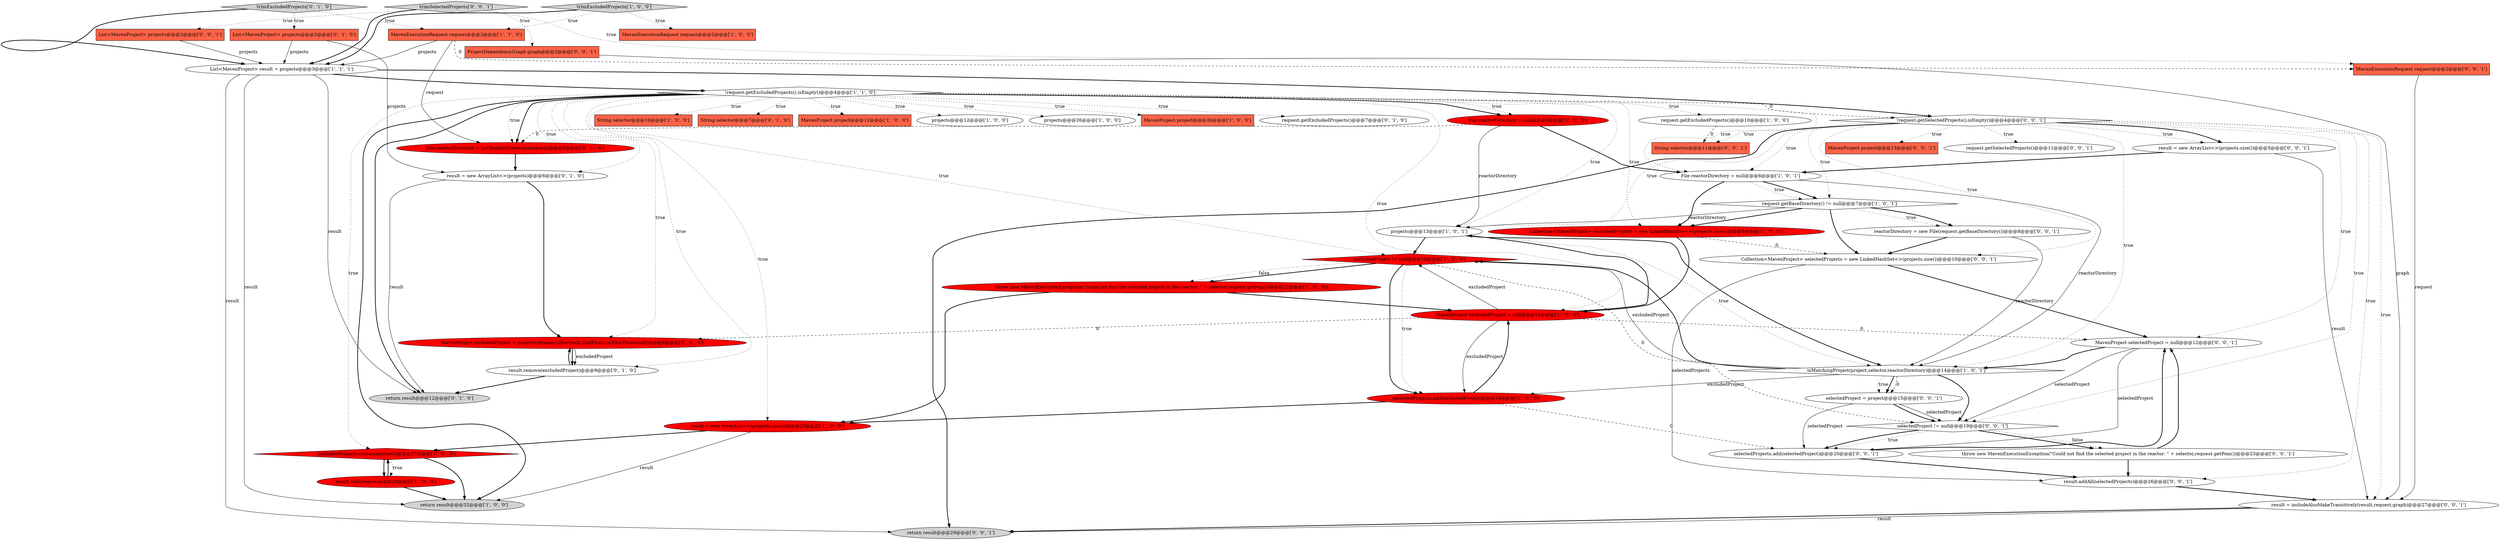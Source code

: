 digraph {
52 [style = filled, label = "return result@@@29@@@['0', '0', '1']", fillcolor = lightgray, shape = ellipse image = "AAA0AAABBB3BBB"];
19 [style = filled, label = "projects@@@13@@@['1', '0', '1']", fillcolor = white, shape = ellipse image = "AAA0AAABBB1BBB"];
15 [style = filled, label = "result = new ArrayList<>(projects.size())@@@25@@@['1', '0', '0']", fillcolor = red, shape = ellipse image = "AAA1AAABBB1BBB"];
44 [style = filled, label = "ProjectDependencyGraph graph@@@2@@@['0', '0', '1']", fillcolor = tomato, shape = box image = "AAA0AAABBB3BBB"];
27 [style = filled, label = "trimExcludedProjects['0', '1', '0']", fillcolor = lightgray, shape = diamond image = "AAA0AAABBB2BBB"];
25 [style = filled, label = "List<MavenProject> projects@@@2@@@['0', '1', '0']", fillcolor = tomato, shape = box image = "AAA0AAABBB2BBB"];
51 [style = filled, label = "Collection<MavenProject> selectedProjects = new LinkedHashSet<>(projects.size())@@@10@@@['0', '0', '1']", fillcolor = white, shape = ellipse image = "AAA0AAABBB3BBB"];
32 [style = filled, label = "result = new ArrayList<>(projects)@@@6@@@['0', '1', '0']", fillcolor = white, shape = ellipse image = "AAA0AAABBB2BBB"];
12 [style = filled, label = "throw new MavenExecutionException(\"Could not find the selected project in the reactor: \" + selector,request.getPom())@@@22@@@['1', '0', '0']", fillcolor = red, shape = ellipse image = "AAA1AAABBB1BBB"];
0 [style = filled, label = "excludedProjects.add(excludedProject)@@@19@@@['1', '0', '0']", fillcolor = red, shape = ellipse image = "AAA1AAABBB1BBB"];
42 [style = filled, label = "List<MavenProject> projects@@@2@@@['0', '0', '1']", fillcolor = tomato, shape = box image = "AAA0AAABBB3BBB"];
34 [style = filled, label = "!request.getSelectedProjects().isEmpty()@@@4@@@['0', '0', '1']", fillcolor = white, shape = diamond image = "AAA0AAABBB3BBB"];
31 [style = filled, label = "File reactorDirectory = getReactorDirectory(request)@@@5@@@['0', '1', '0']", fillcolor = red, shape = ellipse image = "AAA1AAABBB2BBB"];
21 [style = filled, label = "Collection<MavenProject> excludedProjects = new LinkedHashSet<>(projects.size())@@@9@@@['1', '0', '0']", fillcolor = red, shape = ellipse image = "AAA1AAABBB1BBB"];
49 [style = filled, label = "selectedProject = project@@@15@@@['0', '0', '1']", fillcolor = white, shape = ellipse image = "AAA0AAABBB3BBB"];
4 [style = filled, label = "String selector@@@10@@@['1', '0', '0']", fillcolor = tomato, shape = box image = "AAA0AAABBB1BBB"];
26 [style = filled, label = "String selector@@@7@@@['0', '1', '0']", fillcolor = tomato, shape = box image = "AAA0AAABBB2BBB"];
37 [style = filled, label = "throw new MavenExecutionException(\"Could not find the selected project in the reactor: \" + selector,request.getPom())@@@23@@@['0', '0', '1']", fillcolor = white, shape = ellipse image = "AAA0AAABBB3BBB"];
24 [style = filled, label = "MavenProject project@@@12@@@['1', '0', '0']", fillcolor = tomato, shape = box image = "AAA0AAABBB1BBB"];
30 [style = filled, label = "result.remove(excludedProject)@@@9@@@['0', '1', '0']", fillcolor = white, shape = ellipse image = "AAA0AAABBB2BBB"];
20 [style = filled, label = "request.getBaseDirectory() != null@@@7@@@['1', '0', '1']", fillcolor = white, shape = diamond image = "AAA0AAABBB1BBB"];
13 [style = filled, label = "MavenExecutionRequest request@@@2@@@['1', '1', '0']", fillcolor = tomato, shape = box image = "AAA0AAABBB1BBB"];
45 [style = filled, label = "result.addAll(selectedProjects)@@@26@@@['0', '0', '1']", fillcolor = white, shape = ellipse image = "AAA0AAABBB3BBB"];
18 [style = filled, label = "projects@@@12@@@['1', '0', '0']", fillcolor = white, shape = ellipse image = "AAA0AAABBB1BBB"];
43 [style = filled, label = "reactorDirectory = new File(request.getBaseDirectory())@@@8@@@['0', '0', '1']", fillcolor = white, shape = ellipse image = "AAA0AAABBB3BBB"];
47 [style = filled, label = "MavenExecutionRequest request@@@2@@@['0', '0', '1']", fillcolor = tomato, shape = box image = "AAA0AAABBB3BBB"];
38 [style = filled, label = "selectedProject != null@@@19@@@['0', '0', '1']", fillcolor = white, shape = diamond image = "AAA0AAABBB3BBB"];
8 [style = filled, label = "return result@@@32@@@['1', '0', '0']", fillcolor = lightgray, shape = ellipse image = "AAA0AAABBB1BBB"];
22 [style = filled, label = "File reactorDirectory = null@@@6@@@['1', '0', '1']", fillcolor = white, shape = ellipse image = "AAA0AAABBB1BBB"];
48 [style = filled, label = "selectedProjects.add(selectedProject)@@@20@@@['0', '0', '1']", fillcolor = white, shape = ellipse image = "AAA0AAABBB3BBB"];
41 [style = filled, label = "String selector@@@11@@@['0', '0', '1']", fillcolor = tomato, shape = box image = "AAA0AAABBB3BBB"];
10 [style = filled, label = "File reactorDirectory = null@@@5@@@['1', '0', '0']", fillcolor = red, shape = ellipse image = "AAA1AAABBB1BBB"];
11 [style = filled, label = "!request.getExcludedProjects().isEmpty()@@@4@@@['1', '1', '0']", fillcolor = white, shape = diamond image = "AAA0AAABBB1BBB"];
23 [style = filled, label = "excludedProject != null@@@18@@@['1', '0', '0']", fillcolor = red, shape = diamond image = "AAA1AAABBB1BBB"];
46 [style = filled, label = "result = new ArrayList<>(projects.size())@@@5@@@['0', '0', '1']", fillcolor = white, shape = ellipse image = "AAA0AAABBB3BBB"];
6 [style = filled, label = "isMatchingProject(project,selector,reactorDirectory)@@@14@@@['1', '0', '1']", fillcolor = white, shape = diamond image = "AAA0AAABBB1BBB"];
16 [style = filled, label = "request.getExcludedProjects()@@@10@@@['1', '0', '0']", fillcolor = white, shape = ellipse image = "AAA0AAABBB1BBB"];
5 [style = filled, label = "projects@@@26@@@['1', '0', '0']", fillcolor = white, shape = ellipse image = "AAA0AAABBB1BBB"];
1 [style = filled, label = "List<MavenProject> result = projects@@@3@@@['1', '1', '1']", fillcolor = white, shape = ellipse image = "AAA0AAABBB1BBB"];
3 [style = filled, label = "MavenExecutionRequest request@@@2@@@['1', '0', '0']", fillcolor = tomato, shape = box image = "AAA0AAABBB1BBB"];
14 [style = filled, label = "result.add(project)@@@28@@@['1', '0', '0']", fillcolor = red, shape = ellipse image = "AAA1AAABBB1BBB"];
7 [style = filled, label = "MavenProject project@@@26@@@['1', '0', '0']", fillcolor = tomato, shape = box image = "AAA1AAABBB1BBB"];
9 [style = filled, label = "trimExcludedProjects['1', '0', '0']", fillcolor = lightgray, shape = diamond image = "AAA0AAABBB1BBB"];
40 [style = filled, label = "result = includeAlsoMakeTransitively(result,request,graph)@@@27@@@['0', '0', '1']", fillcolor = white, shape = ellipse image = "AAA0AAABBB3BBB"];
28 [style = filled, label = "MavenProject excludedProject = projects.stream().filter(null).findFirst().orElseThrow(null)@@@8@@@['0', '1', '0']", fillcolor = red, shape = ellipse image = "AAA1AAABBB2BBB"];
35 [style = filled, label = "MavenProject project@@@13@@@['0', '0', '1']", fillcolor = tomato, shape = box image = "AAA0AAABBB3BBB"];
36 [style = filled, label = "request.getSelectedProjects()@@@11@@@['0', '0', '1']", fillcolor = white, shape = ellipse image = "AAA0AAABBB3BBB"];
33 [style = filled, label = "return result@@@12@@@['0', '1', '0']", fillcolor = lightgray, shape = ellipse image = "AAA0AAABBB2BBB"];
39 [style = filled, label = "MavenProject selectedProject = null@@@12@@@['0', '0', '1']", fillcolor = white, shape = ellipse image = "AAA0AAABBB3BBB"];
17 [style = filled, label = "!excludedProjects.contains(project)@@@27@@@['1', '0', '0']", fillcolor = red, shape = diamond image = "AAA1AAABBB1BBB"];
50 [style = filled, label = "trimSelectedProjects['0', '0', '1']", fillcolor = lightgray, shape = diamond image = "AAA0AAABBB3BBB"];
2 [style = filled, label = "MavenProject excludedProject = null@@@11@@@['1', '0', '0']", fillcolor = red, shape = ellipse image = "AAA1AAABBB1BBB"];
29 [style = filled, label = "request.getExcludedProjects()@@@7@@@['0', '1', '0']", fillcolor = white, shape = ellipse image = "AAA0AAABBB2BBB"];
23->38 [style = dashed, label="0"];
34->46 [style = bold, label=""];
34->45 [style = dotted, label="true"];
39->48 [style = solid, label="selectedProject"];
13->31 [style = solid, label="request"];
17->14 [style = dotted, label="true"];
39->6 [style = bold, label=""];
14->17 [style = bold, label=""];
13->1 [style = solid, label="projects"];
34->20 [style = dotted, label="true"];
0->15 [style = bold, label=""];
48->39 [style = bold, label=""];
21->2 [style = bold, label=""];
32->33 [style = solid, label="result"];
12->2 [style = bold, label=""];
15->17 [style = bold, label=""];
11->2 [style = dotted, label="true"];
30->28 [style = bold, label=""];
11->31 [style = dotted, label="true"];
20->43 [style = dotted, label="true"];
38->48 [style = dotted, label="true"];
17->14 [style = bold, label=""];
51->39 [style = bold, label=""];
34->51 [style = dotted, label="true"];
11->33 [style = bold, label=""];
49->48 [style = solid, label="selectedProject"];
20->43 [style = bold, label=""];
11->28 [style = dotted, label="true"];
2->23 [style = solid, label="excludedProject"];
23->12 [style = bold, label=""];
6->23 [style = solid, label="excludedProject"];
11->15 [style = dotted, label="true"];
11->7 [style = dotted, label="true"];
25->32 [style = solid, label="projects"];
25->1 [style = solid, label="projects"];
27->25 [style = dotted, label="true"];
28->30 [style = bold, label=""];
40->52 [style = bold, label=""];
11->10 [style = dotted, label="true"];
34->52 [style = bold, label=""];
51->45 [style = solid, label="selectedProjects"];
43->6 [style = solid, label="reactorDirectory"];
43->51 [style = bold, label=""];
50->44 [style = dotted, label="true"];
1->52 [style = solid, label="result"];
10->31 [style = dashed, label="0"];
6->49 [style = bold, label=""];
49->38 [style = bold, label=""];
11->5 [style = dotted, label="true"];
19->6 [style = bold, label=""];
11->26 [style = dotted, label="true"];
1->11 [style = bold, label=""];
34->38 [style = dotted, label="true"];
6->49 [style = dashed, label="0"];
47->40 [style = solid, label="request"];
34->22 [style = dotted, label="true"];
6->38 [style = bold, label=""];
16->41 [style = dashed, label="0"];
22->20 [style = dotted, label="true"];
22->20 [style = bold, label=""];
20->19 [style = solid, label="reactorDirectory"];
38->37 [style = bold, label=""];
9->13 [style = dotted, label="true"];
2->39 [style = dashed, label="0"];
2->28 [style = dashed, label="0"];
6->49 [style = dotted, label="true"];
11->16 [style = dotted, label="true"];
11->8 [style = bold, label=""];
37->45 [style = bold, label=""];
14->8 [style = bold, label=""];
11->19 [style = dotted, label="true"];
9->1 [style = bold, label=""];
9->3 [style = dotted, label="true"];
42->1 [style = solid, label="projects"];
11->24 [style = dotted, label="true"];
17->8 [style = bold, label=""];
6->0 [style = solid, label="excludedProject"];
30->33 [style = bold, label=""];
11->30 [style = dotted, label="true"];
6->23 [style = bold, label=""];
31->32 [style = bold, label=""];
11->34 [style = dashed, label="0"];
11->29 [style = dotted, label="true"];
34->36 [style = dotted, label="true"];
11->17 [style = dotted, label="true"];
40->52 [style = solid, label="result"];
46->40 [style = solid, label="result"];
27->13 [style = dotted, label="true"];
11->4 [style = dotted, label="true"];
38->48 [style = bold, label=""];
23->0 [style = bold, label=""];
1->33 [style = solid, label="result"];
34->39 [style = dotted, label="true"];
22->6 [style = solid, label="reactorDirectory"];
11->31 [style = bold, label=""];
1->34 [style = bold, label=""];
50->42 [style = dotted, label="true"];
34->35 [style = dotted, label="true"];
11->10 [style = bold, label=""];
20->51 [style = bold, label=""];
2->0 [style = solid, label="excludedProject"];
23->0 [style = dotted, label="true"];
37->39 [style = bold, label=""];
34->40 [style = dotted, label="true"];
45->40 [style = bold, label=""];
46->22 [style = bold, label=""];
38->37 [style = dotted, label="false"];
10->22 [style = bold, label=""];
11->32 [style = dotted, label="true"];
27->1 [style = bold, label=""];
2->19 [style = bold, label=""];
49->38 [style = solid, label="selectedProject"];
39->38 [style = solid, label="selectedProject"];
0->2 [style = bold, label=""];
11->23 [style = dotted, label="true"];
12->15 [style = bold, label=""];
22->21 [style = bold, label=""];
1->8 [style = solid, label="result"];
11->18 [style = dotted, label="true"];
50->47 [style = dotted, label="true"];
11->22 [style = dotted, label="true"];
15->8 [style = solid, label="result"];
44->40 [style = solid, label="graph"];
20->21 [style = bold, label=""];
0->48 [style = dashed, label="0"];
48->45 [style = bold, label=""];
10->19 [style = solid, label="reactorDirectory"];
23->12 [style = dotted, label="false"];
50->1 [style = bold, label=""];
19->23 [style = bold, label=""];
34->41 [style = dotted, label="true"];
28->30 [style = solid, label="excludedProject"];
21->51 [style = dashed, label="0"];
34->46 [style = dotted, label="true"];
34->6 [style = dotted, label="true"];
19->6 [style = dotted, label="true"];
13->47 [style = dashed, label="0"];
11->21 [style = dotted, label="true"];
32->28 [style = bold, label=""];
34->19 [style = dotted, label="true"];
}
